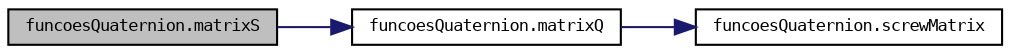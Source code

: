 digraph "funcoesQuaternion.matrixS"
{
 // LATEX_PDF_SIZE
  bgcolor="transparent";
  edge [fontname="DejaVuSansMono",fontsize="8",labelfontname="DejaVuSansMono",labelfontsize="8"];
  node [fontname="DejaVuSansMono",fontsize="8",shape=record];
  rankdir="LR";
  Node1 [label="funcoesQuaternion.matrixS",height=0.2,width=0.4,color="black", fillcolor="grey75", style="filled", fontcolor="black",tooltip=" "];
  Node1 -> Node2 [color="midnightblue",fontsize="8",style="solid",fontname="DejaVuSansMono"];
  Node2 [label="funcoesQuaternion.matrixQ",height=0.2,width=0.4,color="black",URL="$namespacefuncoesQuaternion.html#ae6403803c70ef98b5fe361ed2ef6c0fb",tooltip=" "];
  Node2 -> Node3 [color="midnightblue",fontsize="8",style="solid",fontname="DejaVuSansMono"];
  Node3 [label="funcoesQuaternion.screwMatrix",height=0.2,width=0.4,color="black",URL="$namespacefuncoesQuaternion.html#a7efd86bc50646d0d79ba1944a2622f08",tooltip=" "];
}
